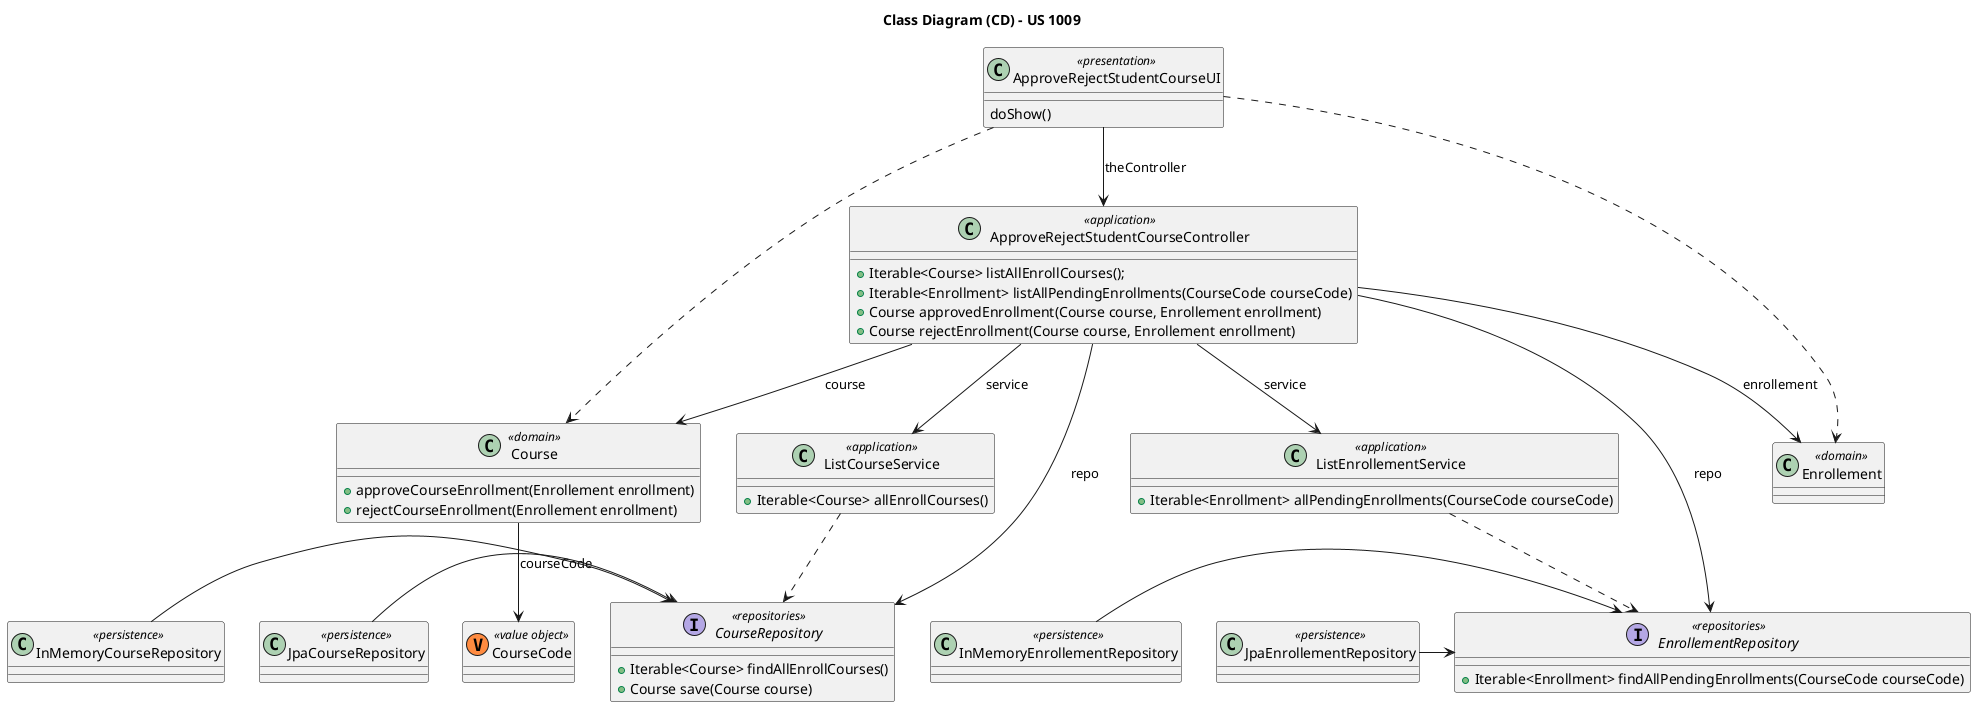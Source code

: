 @startuml

title Class Diagram (CD) - US 1009

'Classes
class ApproveRejectStudentCourseUI <<presentation>> {
    doShow()
}

class JpaCourseRepository <<persistence>> {}
class InMemoryCourseRepository <<persistence>> {}
class JpaEnrollementRepository <<persistence>> {}
class InMemoryEnrollementRepository <<persistence>> {}

class Course <<domain>> {
    +approveCourseEnrollment(Enrollement enrollment)
    +rejectCourseEnrollment(Enrollement enrollment)
}
class CourseCode <<(V, #FF8B40) value object>>
class Enrollement <<domain>> {}

class ApproveRejectStudentCourseController <<application>> {
    +Iterable<Course> listAllEnrollCourses();
    +Iterable<Enrollment> listAllPendingEnrollments(CourseCode courseCode)
    +Course approvedEnrollment(Course course, Enrollement enrollment)
    +Course rejectEnrollment(Course course, Enrollement enrollment)
}
class ListCourseService <<application>>{
    +Iterable<Course> allEnrollCourses()
}
class ListEnrollementService <<application>>{
    +Iterable<Enrollment> allPendingEnrollments(CourseCode courseCode)
}

interface CourseRepository <<repositories>> {
    +Iterable<Course> findAllEnrollCourses()
    +Course save(Course course)
}

interface EnrollementRepository <<repositories>> {
    +Iterable<Enrollment> findAllPendingEnrollments(CourseCode courseCode)
}

'Navigation
ApproveRejectStudentCourseUI --> ApproveRejectStudentCourseController : theController
ApproveRejectStudentCourseController --> CourseRepository : repo
ApproveRejectStudentCourseController --> EnrollementRepository : repo
ApproveRejectStudentCourseController --> ListCourseService : service
ApproveRejectStudentCourseController --> ListEnrollementService : service
ApproveRejectStudentCourseController --> Course : course
ApproveRejectStudentCourseController --> Enrollement : enrollement
Course --> CourseCode : courseCode
JpaCourseRepository -> CourseRepository
InMemoryCourseRepository -> CourseRepository
JpaEnrollementRepository -> EnrollementRepository
InMemoryEnrollementRepository -> EnrollementRepository

'Dependencies
ApproveRejectStudentCourseUI -[dashed]-> Course
ApproveRejectStudentCourseUI -[dashed]-> Enrollement
ListCourseService -[dashed]-> CourseRepository
ListEnrollementService -[dashed]-> EnrollementRepository

@enduml